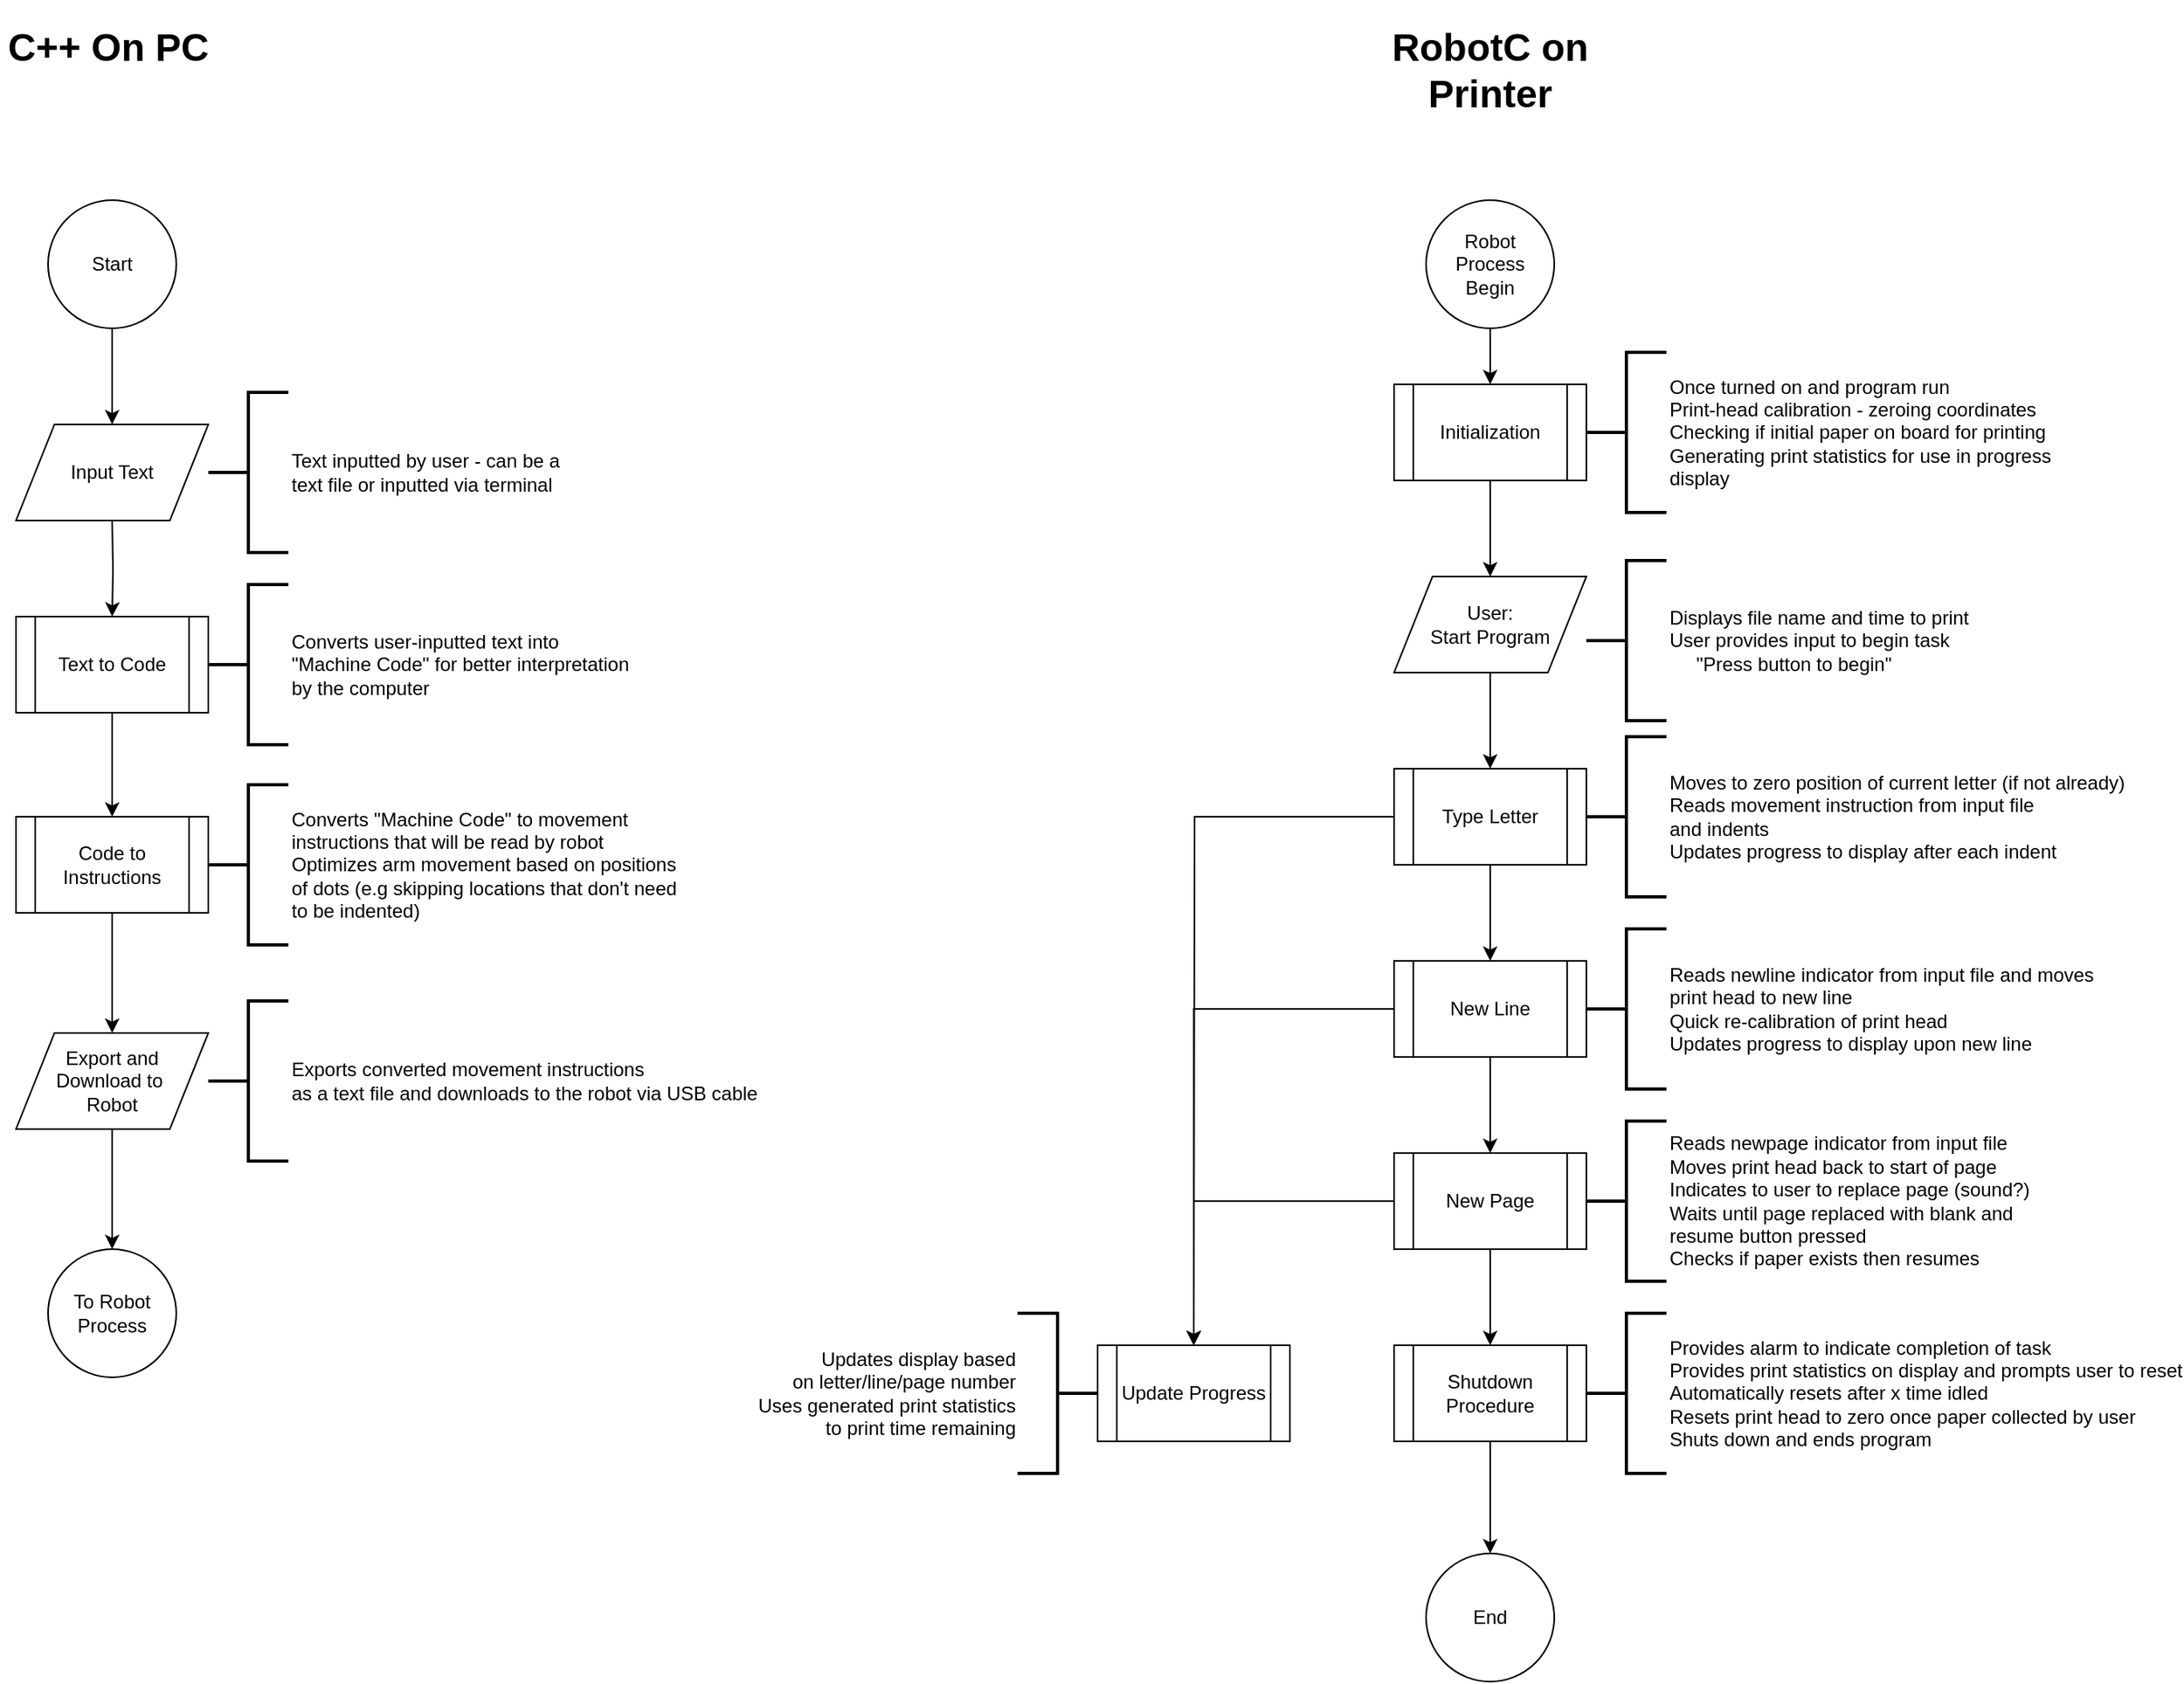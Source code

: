 <mxfile version="12.7.9" type="github"><diagram id="C5RBs43oDa-KdzZeNtuy" name="Page-1"><mxGraphModel dx="1858" dy="1595" grid="1" gridSize="5" guides="1" tooltips="1" connect="1" arrows="1" fold="1" page="1" pageScale="1" pageWidth="850" pageHeight="1100" math="0" shadow="0"><root><mxCell id="WIyWlLk6GJQsqaUBKTNV-0"/><mxCell id="WIyWlLk6GJQsqaUBKTNV-1" parent="WIyWlLk6GJQsqaUBKTNV-0"/><mxCell id="BmHXxrfX6KbqaexEfkKZ-5" style="edgeStyle=orthogonalEdgeStyle;rounded=0;orthogonalLoop=1;jettySize=auto;html=1;entryX=0.5;entryY=0;entryDx=0;entryDy=0;" edge="1" parent="WIyWlLk6GJQsqaUBKTNV-1"><mxGeometry relative="1" as="geometry"><mxPoint x="-90" y="205" as="targetPoint"/><mxPoint x="-90" y="140" as="sourcePoint"/></mxGeometry></mxCell><mxCell id="BmHXxrfX6KbqaexEfkKZ-9" style="edgeStyle=orthogonalEdgeStyle;rounded=0;orthogonalLoop=1;jettySize=auto;html=1;entryX=0.5;entryY=0;entryDx=0;entryDy=0;" edge="1" parent="WIyWlLk6GJQsqaUBKTNV-1" target="BmHXxrfX6KbqaexEfkKZ-7"><mxGeometry relative="1" as="geometry"><mxPoint x="-90" y="265" as="sourcePoint"/></mxGeometry></mxCell><mxCell id="BmHXxrfX6KbqaexEfkKZ-10" style="edgeStyle=orthogonalEdgeStyle;rounded=0;orthogonalLoop=1;jettySize=auto;html=1;entryX=0.5;entryY=0;entryDx=0;entryDy=0;" edge="1" parent="WIyWlLk6GJQsqaUBKTNV-1" source="BmHXxrfX6KbqaexEfkKZ-7" target="BmHXxrfX6KbqaexEfkKZ-8"><mxGeometry relative="1" as="geometry"/></mxCell><mxCell id="BmHXxrfX6KbqaexEfkKZ-7" value="Text to Code" style="shape=process;whiteSpace=wrap;html=1;backgroundOutline=1;" vertex="1" parent="WIyWlLk6GJQsqaUBKTNV-1"><mxGeometry x="-150" y="325" width="120" height="60" as="geometry"/></mxCell><mxCell id="BmHXxrfX6KbqaexEfkKZ-12" style="edgeStyle=orthogonalEdgeStyle;rounded=0;orthogonalLoop=1;jettySize=auto;html=1;entryX=0.5;entryY=0;entryDx=0;entryDy=0;" edge="1" parent="WIyWlLk6GJQsqaUBKTNV-1" source="BmHXxrfX6KbqaexEfkKZ-8" target="BmHXxrfX6KbqaexEfkKZ-11"><mxGeometry relative="1" as="geometry"/></mxCell><mxCell id="BmHXxrfX6KbqaexEfkKZ-8" value="Code to Instructions" style="shape=process;whiteSpace=wrap;html=1;backgroundOutline=1;" vertex="1" parent="WIyWlLk6GJQsqaUBKTNV-1"><mxGeometry x="-150" y="450" width="120" height="60" as="geometry"/></mxCell><mxCell id="BmHXxrfX6KbqaexEfkKZ-111" value="" style="edgeStyle=orthogonalEdgeStyle;rounded=0;orthogonalLoop=1;jettySize=auto;html=1;" edge="1" parent="WIyWlLk6GJQsqaUBKTNV-1" source="BmHXxrfX6KbqaexEfkKZ-11" target="BmHXxrfX6KbqaexEfkKZ-110"><mxGeometry relative="1" as="geometry"/></mxCell><mxCell id="BmHXxrfX6KbqaexEfkKZ-11" value="Export and&lt;br&gt;Download to&amp;nbsp;&lt;br&gt;Robot" style="shape=parallelogram;perimeter=parallelogramPerimeter;whiteSpace=wrap;html=1;" vertex="1" parent="WIyWlLk6GJQsqaUBKTNV-1"><mxGeometry x="-150" y="585" width="120" height="60" as="geometry"/></mxCell><mxCell id="BmHXxrfX6KbqaexEfkKZ-126" value="" style="edgeStyle=orthogonalEdgeStyle;rounded=0;orthogonalLoop=1;jettySize=auto;html=1;" edge="1" parent="WIyWlLk6GJQsqaUBKTNV-1" source="BmHXxrfX6KbqaexEfkKZ-16" target="BmHXxrfX6KbqaexEfkKZ-29"><mxGeometry relative="1" as="geometry"/></mxCell><mxCell id="BmHXxrfX6KbqaexEfkKZ-16" value="User: &lt;br&gt;Start Program" style="shape=parallelogram;perimeter=parallelogramPerimeter;whiteSpace=wrap;html=1;" vertex="1" parent="WIyWlLk6GJQsqaUBKTNV-1"><mxGeometry x="710" y="300" width="120" height="60" as="geometry"/></mxCell><mxCell id="BmHXxrfX6KbqaexEfkKZ-125" value="" style="edgeStyle=orthogonalEdgeStyle;rounded=0;orthogonalLoop=1;jettySize=auto;html=1;" edge="1" parent="WIyWlLk6GJQsqaUBKTNV-1" source="BmHXxrfX6KbqaexEfkKZ-18" target="BmHXxrfX6KbqaexEfkKZ-16"><mxGeometry relative="1" as="geometry"/></mxCell><mxCell id="BmHXxrfX6KbqaexEfkKZ-18" value="Initialization" style="shape=process;whiteSpace=wrap;html=1;backgroundOutline=1;" vertex="1" parent="WIyWlLk6GJQsqaUBKTNV-1"><mxGeometry x="710" y="180" width="120" height="60" as="geometry"/></mxCell><mxCell id="BmHXxrfX6KbqaexEfkKZ-38" value="" style="edgeStyle=orthogonalEdgeStyle;rounded=0;orthogonalLoop=1;jettySize=auto;html=1;" edge="1" parent="WIyWlLk6GJQsqaUBKTNV-1" source="BmHXxrfX6KbqaexEfkKZ-29" target="BmHXxrfX6KbqaexEfkKZ-31"><mxGeometry relative="1" as="geometry"/></mxCell><mxCell id="BmHXxrfX6KbqaexEfkKZ-104" style="edgeStyle=orthogonalEdgeStyle;rounded=0;orthogonalLoop=1;jettySize=auto;html=1;exitX=0;exitY=0.5;exitDx=0;exitDy=0;" edge="1" parent="WIyWlLk6GJQsqaUBKTNV-1" source="BmHXxrfX6KbqaexEfkKZ-29"><mxGeometry relative="1" as="geometry"><mxPoint x="585" y="780" as="targetPoint"/></mxGeometry></mxCell><mxCell id="BmHXxrfX6KbqaexEfkKZ-29" value="Type Letter" style="shape=process;whiteSpace=wrap;html=1;backgroundOutline=1;" vertex="1" parent="WIyWlLk6GJQsqaUBKTNV-1"><mxGeometry x="710" y="420" width="120" height="60" as="geometry"/></mxCell><mxCell id="BmHXxrfX6KbqaexEfkKZ-39" value="" style="edgeStyle=orthogonalEdgeStyle;rounded=0;orthogonalLoop=1;jettySize=auto;html=1;" edge="1" parent="WIyWlLk6GJQsqaUBKTNV-1" source="BmHXxrfX6KbqaexEfkKZ-31" target="BmHXxrfX6KbqaexEfkKZ-32"><mxGeometry relative="1" as="geometry"/></mxCell><mxCell id="BmHXxrfX6KbqaexEfkKZ-103" style="edgeStyle=orthogonalEdgeStyle;rounded=0;orthogonalLoop=1;jettySize=auto;html=1;exitX=0;exitY=0.5;exitDx=0;exitDy=0;entryX=0.5;entryY=0;entryDx=0;entryDy=0;" edge="1" parent="WIyWlLk6GJQsqaUBKTNV-1" source="BmHXxrfX6KbqaexEfkKZ-31" target="BmHXxrfX6KbqaexEfkKZ-97"><mxGeometry relative="1" as="geometry"/></mxCell><mxCell id="BmHXxrfX6KbqaexEfkKZ-31" value="New Line" style="shape=process;whiteSpace=wrap;html=1;backgroundOutline=1;" vertex="1" parent="WIyWlLk6GJQsqaUBKTNV-1"><mxGeometry x="710" y="540" width="120" height="60" as="geometry"/></mxCell><mxCell id="BmHXxrfX6KbqaexEfkKZ-40" value="" style="edgeStyle=orthogonalEdgeStyle;rounded=0;orthogonalLoop=1;jettySize=auto;html=1;" edge="1" parent="WIyWlLk6GJQsqaUBKTNV-1" source="BmHXxrfX6KbqaexEfkKZ-32" target="BmHXxrfX6KbqaexEfkKZ-33"><mxGeometry relative="1" as="geometry"/></mxCell><mxCell id="BmHXxrfX6KbqaexEfkKZ-102" style="edgeStyle=orthogonalEdgeStyle;rounded=0;orthogonalLoop=1;jettySize=auto;html=1;exitX=0;exitY=0.5;exitDx=0;exitDy=0;entryX=0.5;entryY=0;entryDx=0;entryDy=0;" edge="1" parent="WIyWlLk6GJQsqaUBKTNV-1" source="BmHXxrfX6KbqaexEfkKZ-32" target="BmHXxrfX6KbqaexEfkKZ-97"><mxGeometry relative="1" as="geometry"/></mxCell><mxCell id="BmHXxrfX6KbqaexEfkKZ-32" value="New Page" style="shape=process;whiteSpace=wrap;html=1;backgroundOutline=1;" vertex="1" parent="WIyWlLk6GJQsqaUBKTNV-1"><mxGeometry x="710" y="660" width="120" height="60" as="geometry"/></mxCell><mxCell id="BmHXxrfX6KbqaexEfkKZ-112" value="" style="edgeStyle=orthogonalEdgeStyle;rounded=0;orthogonalLoop=1;jettySize=auto;html=1;" edge="1" parent="WIyWlLk6GJQsqaUBKTNV-1" source="BmHXxrfX6KbqaexEfkKZ-33" target="BmHXxrfX6KbqaexEfkKZ-109"><mxGeometry relative="1" as="geometry"/></mxCell><mxCell id="BmHXxrfX6KbqaexEfkKZ-33" value="Shutdown Procedure" style="shape=process;whiteSpace=wrap;html=1;backgroundOutline=1;" vertex="1" parent="WIyWlLk6GJQsqaUBKTNV-1"><mxGeometry x="710" y="780" width="120" height="60" as="geometry"/></mxCell><mxCell id="BmHXxrfX6KbqaexEfkKZ-35" value="Input Text" style="shape=parallelogram;perimeter=parallelogramPerimeter;whiteSpace=wrap;html=1;" vertex="1" parent="WIyWlLk6GJQsqaUBKTNV-1"><mxGeometry x="-150" y="205" width="120" height="60" as="geometry"/></mxCell><mxCell id="BmHXxrfX6KbqaexEfkKZ-36" value="Start" style="ellipse;whiteSpace=wrap;html=1;aspect=fixed;" vertex="1" parent="WIyWlLk6GJQsqaUBKTNV-1"><mxGeometry x="-130" y="65" width="80" height="80" as="geometry"/></mxCell><mxCell id="BmHXxrfX6KbqaexEfkKZ-45" value="Converts &quot;Machine Code&quot; to movement&amp;nbsp;&lt;br&gt;instructions that will be read by robot&amp;nbsp;&lt;br&gt;Optimizes arm movement based on positions&lt;br&gt;of dots (e.g skipping locations that don't need&lt;br&gt;to be indented)" style="strokeWidth=2;html=1;shape=mxgraph.flowchart.annotation_2;align=left;labelPosition=right;pointerEvents=1;" vertex="1" parent="WIyWlLk6GJQsqaUBKTNV-1"><mxGeometry x="-30" y="430" width="50" height="100" as="geometry"/></mxCell><mxCell id="BmHXxrfX6KbqaexEfkKZ-47" value="&lt;div&gt;Converts user-inputted text into&amp;nbsp;&lt;/div&gt;&lt;div&gt;&quot;Machine Code&quot; for better interpretation&lt;/div&gt;&lt;div&gt;by the computer&lt;/div&gt;" style="strokeWidth=2;html=1;shape=mxgraph.flowchart.annotation_2;align=left;labelPosition=right;pointerEvents=1;" vertex="1" parent="WIyWlLk6GJQsqaUBKTNV-1"><mxGeometry x="-30" y="305" width="50" height="100" as="geometry"/></mxCell><mxCell id="BmHXxrfX6KbqaexEfkKZ-48" value="Once turned on and program run&lt;br&gt;Print-head calibration - zeroing coordinates&lt;br&gt;Checking if initial paper on board for printing&lt;br&gt;Generating print statistics for use in progress&lt;br&gt;display" style="strokeWidth=2;html=1;shape=mxgraph.flowchart.annotation_2;align=left;labelPosition=right;pointerEvents=1;" vertex="1" parent="WIyWlLk6GJQsqaUBKTNV-1"><mxGeometry x="830" y="160" width="50" height="100" as="geometry"/></mxCell><mxCell id="BmHXxrfX6KbqaexEfkKZ-61" value="Moves to zero position of current letter (if not already)&lt;br&gt;Reads movement instruction from input file&lt;br&gt;and indents&amp;nbsp;&lt;br&gt;Updates progress to display after each indent" style="strokeWidth=2;html=1;shape=mxgraph.flowchart.annotation_2;align=left;labelPosition=right;pointerEvents=1;" vertex="1" parent="WIyWlLk6GJQsqaUBKTNV-1"><mxGeometry x="830" y="400" width="50" height="100" as="geometry"/></mxCell><mxCell id="BmHXxrfX6KbqaexEfkKZ-62" value="Reads newline indicator from input file and moves&lt;br&gt;print head to new line&lt;br&gt;Quick re-calibration of print head&lt;br&gt;Updates progress to display upon new line" style="strokeWidth=2;html=1;shape=mxgraph.flowchart.annotation_2;align=left;labelPosition=right;pointerEvents=1;" vertex="1" parent="WIyWlLk6GJQsqaUBKTNV-1"><mxGeometry x="830" y="520" width="50" height="100" as="geometry"/></mxCell><mxCell id="BmHXxrfX6KbqaexEfkKZ-63" value="Reads newpage indicator from input file&lt;br&gt;Moves print head back to start of page&lt;br&gt;Indicates to user to replace page (sound?)&lt;br&gt;Waits until page replaced with blank and&amp;nbsp;&lt;br&gt;resume button pressed&lt;br&gt;Checks if paper exists then resumes" style="strokeWidth=2;html=1;shape=mxgraph.flowchart.annotation_2;align=left;labelPosition=right;pointerEvents=1;" vertex="1" parent="WIyWlLk6GJQsqaUBKTNV-1"><mxGeometry x="830" y="640" width="50" height="100" as="geometry"/></mxCell><mxCell id="BmHXxrfX6KbqaexEfkKZ-64" value="Provides alarm to indicate completion of task&lt;br&gt;Provides print statistics on display and prompts user to reset&lt;br&gt;Automatically resets after x time idled&lt;br&gt;Resets print head to zero once paper collected by user&lt;br&gt;Shuts down and ends program" style="strokeWidth=2;html=1;shape=mxgraph.flowchart.annotation_2;align=left;labelPosition=right;pointerEvents=1;" vertex="1" parent="WIyWlLk6GJQsqaUBKTNV-1"><mxGeometry x="830" y="760" width="50" height="100" as="geometry"/></mxCell><mxCell id="BmHXxrfX6KbqaexEfkKZ-65" value="Text inputted by user - can be a &lt;br&gt;text file or inputted via terminal" style="strokeWidth=2;html=1;shape=mxgraph.flowchart.annotation_2;align=left;labelPosition=right;pointerEvents=1;" vertex="1" parent="WIyWlLk6GJQsqaUBKTNV-1"><mxGeometry x="-30" y="185" width="50" height="100" as="geometry"/></mxCell><mxCell id="BmHXxrfX6KbqaexEfkKZ-67" value="Exports converted movement instructions&lt;br&gt;as a text file and downloads to the robot via USB cable" style="strokeWidth=2;html=1;shape=mxgraph.flowchart.annotation_2;align=left;labelPosition=right;pointerEvents=1;" vertex="1" parent="WIyWlLk6GJQsqaUBKTNV-1"><mxGeometry x="-30" y="565" width="50" height="100" as="geometry"/></mxCell><mxCell id="BmHXxrfX6KbqaexEfkKZ-68" value="Displays file name and time to print&lt;br&gt;User provides input to begin task&lt;br&gt;&amp;nbsp; &amp;nbsp; &amp;nbsp;&quot;Press button to begin&quot;" style="strokeWidth=2;html=1;shape=mxgraph.flowchart.annotation_2;align=left;labelPosition=right;pointerEvents=1;" vertex="1" parent="WIyWlLk6GJQsqaUBKTNV-1"><mxGeometry x="830" y="290" width="50" height="100" as="geometry"/></mxCell><mxCell id="BmHXxrfX6KbqaexEfkKZ-97" value="Update Progress" style="shape=process;whiteSpace=wrap;html=1;backgroundOutline=1;" vertex="1" parent="WIyWlLk6GJQsqaUBKTNV-1"><mxGeometry x="525" y="780" width="120" height="60" as="geometry"/></mxCell><mxCell id="BmHXxrfX6KbqaexEfkKZ-98" value="Updates display based&lt;br&gt;on letter/line/page number&lt;br&gt;Uses generated print statistics&lt;br&gt;to print time remaining" style="strokeWidth=2;html=1;shape=mxgraph.flowchart.annotation_2;align=right;labelPosition=left;pointerEvents=1;direction=west;verticalLabelPosition=middle;verticalAlign=middle;" vertex="1" parent="WIyWlLk6GJQsqaUBKTNV-1"><mxGeometry x="475" y="760" width="50" height="100" as="geometry"/></mxCell><mxCell id="BmHXxrfX6KbqaexEfkKZ-127" value="" style="edgeStyle=orthogonalEdgeStyle;rounded=0;orthogonalLoop=1;jettySize=auto;html=1;" edge="1" parent="WIyWlLk6GJQsqaUBKTNV-1" source="BmHXxrfX6KbqaexEfkKZ-108" target="BmHXxrfX6KbqaexEfkKZ-18"><mxGeometry relative="1" as="geometry"/></mxCell><mxCell id="BmHXxrfX6KbqaexEfkKZ-108" value="Robot Process&lt;br&gt;Begin" style="ellipse;whiteSpace=wrap;html=1;aspect=fixed;" vertex="1" parent="WIyWlLk6GJQsqaUBKTNV-1"><mxGeometry x="730" y="65" width="80" height="80" as="geometry"/></mxCell><mxCell id="BmHXxrfX6KbqaexEfkKZ-109" value="End" style="ellipse;whiteSpace=wrap;html=1;aspect=fixed;" vertex="1" parent="WIyWlLk6GJQsqaUBKTNV-1"><mxGeometry x="730" y="910" width="80" height="80" as="geometry"/></mxCell><mxCell id="BmHXxrfX6KbqaexEfkKZ-110" value="To Robot Process" style="ellipse;whiteSpace=wrap;html=1;aspect=fixed;" vertex="1" parent="WIyWlLk6GJQsqaUBKTNV-1"><mxGeometry x="-130" y="720" width="80" height="80" as="geometry"/></mxCell><mxCell id="BmHXxrfX6KbqaexEfkKZ-120" value="&lt;h1&gt;C++ On PC&lt;/h1&gt;" style="text;html=1;strokeColor=none;fillColor=none;spacing=5;spacingTop=-20;whiteSpace=wrap;overflow=hidden;rounded=0;" vertex="1" parent="WIyWlLk6GJQsqaUBKTNV-1"><mxGeometry x="-160" y="-50" width="140" height="55" as="geometry"/></mxCell><mxCell id="BmHXxrfX6KbqaexEfkKZ-121" value="&lt;h1&gt;RobotC on Printer&lt;/h1&gt;" style="text;html=1;strokeColor=none;fillColor=none;spacing=5;spacingTop=-20;whiteSpace=wrap;overflow=hidden;rounded=0;align=center;" vertex="1" parent="WIyWlLk6GJQsqaUBKTNV-1"><mxGeometry x="700" y="-50" width="140" height="60" as="geometry"/></mxCell></root></mxGraphModel></diagram></mxfile>
